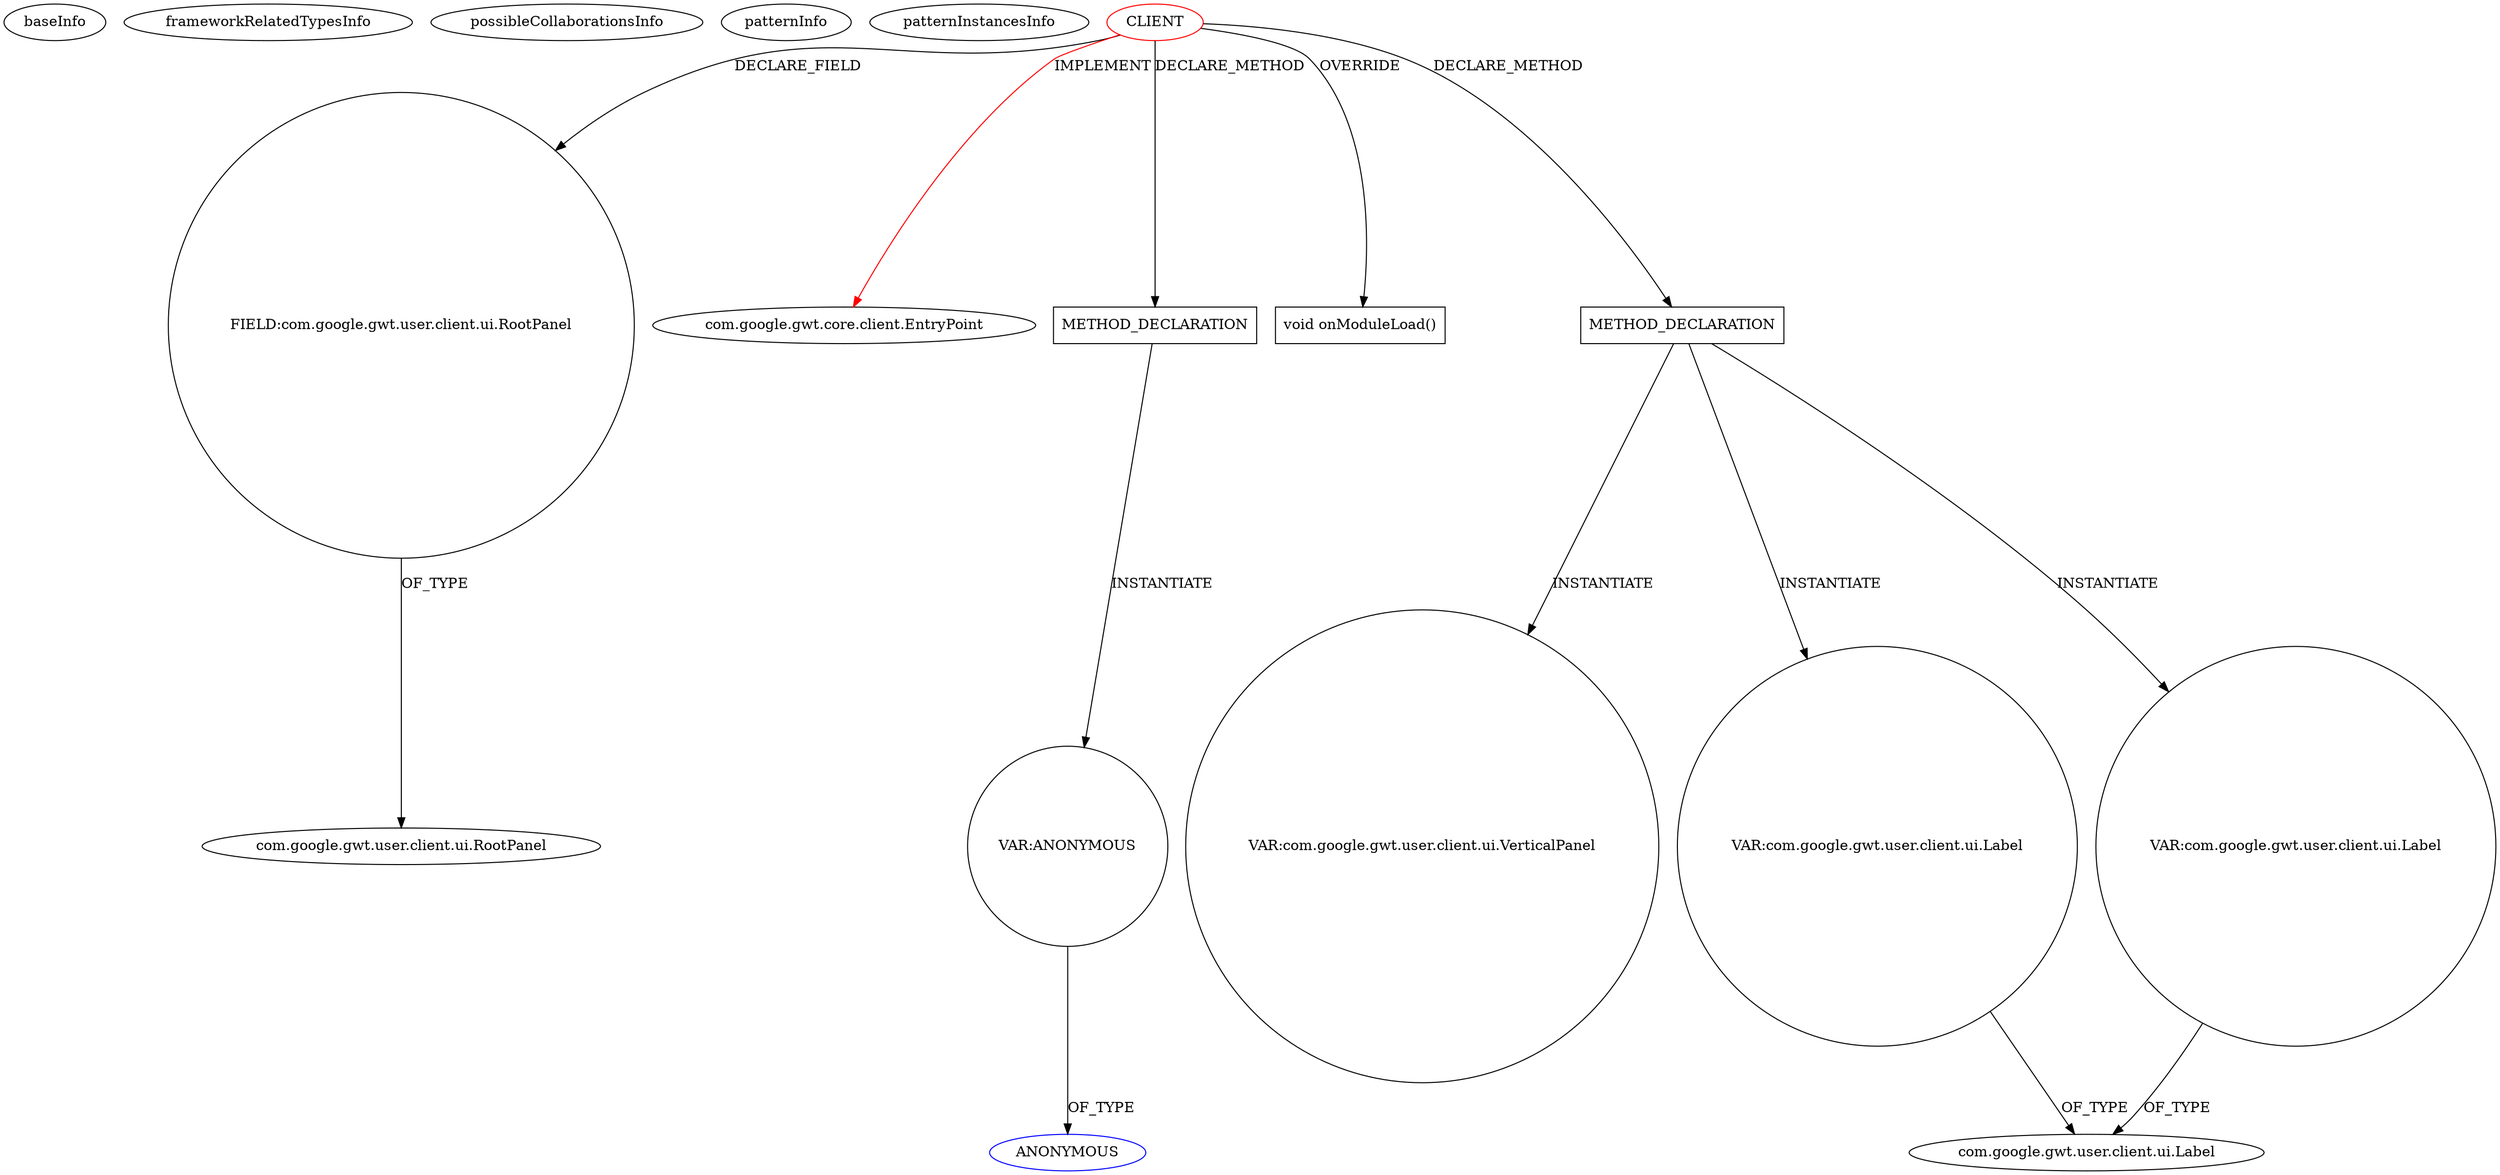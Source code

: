 digraph {
baseInfo[graphId=1936,category="pattern",isAnonymous=false,possibleRelation=false]
frameworkRelatedTypesInfo[0="com.google.gwt.core.client.EntryPoint"]
possibleCollaborationsInfo[]
patternInfo[frequency=2.0,patternRootClient=0]
patternInstancesInfo[0="DeannaSurma-Census~/DeannaSurma-Census/Census-master/src/com/cs4302/census/client/Census.java~Census~109",1="12010994-GLI-TP1~/12010994-GLI-TP1/GLI-TP1-master/src/main/java/fr/istic/m2gl/gli/client/gli.java~gli~1"]
12[label="FIELD:com.google.gwt.user.client.ui.RootPanel",vertexType="FIELD_DECLARATION",isFrameworkType=false,shape=circle]
13[label="com.google.gwt.user.client.ui.RootPanel",vertexType="FRAMEWORK_CLASS_TYPE",isFrameworkType=false]
0[label="CLIENT",vertexType="ROOT_CLIENT_CLASS_DECLARATION",isFrameworkType=false,color=red]
1[label="com.google.gwt.core.client.EntryPoint",vertexType="FRAMEWORK_INTERFACE_TYPE",isFrameworkType=false]
520[label="METHOD_DECLARATION",vertexType="CLIENT_METHOD_DECLARATION",isFrameworkType=false,shape=box]
20[label="void onModuleLoad()",vertexType="OVERRIDING_METHOD_DECLARATION",isFrameworkType=false,shape=box]
522[label="VAR:ANONYMOUS",vertexType="VARIABLE_EXPRESION",isFrameworkType=false,shape=circle]
523[label="ANONYMOUS",vertexType="REFERENCE_ANONYMOUS_DECLARATION",isFrameworkType=false,color=blue]
77[label="METHOD_DECLARATION",vertexType="CLIENT_METHOD_DECLARATION",isFrameworkType=false,shape=box]
328[label="VAR:com.google.gwt.user.client.ui.VerticalPanel",vertexType="VARIABLE_EXPRESION",isFrameworkType=false,shape=circle]
286[label="VAR:com.google.gwt.user.client.ui.Label",vertexType="VARIABLE_EXPRESION",isFrameworkType=false,shape=circle]
5[label="com.google.gwt.user.client.ui.Label",vertexType="FRAMEWORK_CLASS_TYPE",isFrameworkType=false]
322[label="VAR:com.google.gwt.user.client.ui.Label",vertexType="VARIABLE_EXPRESION",isFrameworkType=false,shape=circle]
0->12[label="DECLARE_FIELD"]
0->520[label="DECLARE_METHOD"]
286->5[label="OF_TYPE"]
0->1[label="IMPLEMENT",color=red]
77->286[label="INSTANTIATE"]
77->328[label="INSTANTIATE"]
322->5[label="OF_TYPE"]
77->322[label="INSTANTIATE"]
0->77[label="DECLARE_METHOD"]
12->13[label="OF_TYPE"]
520->522[label="INSTANTIATE"]
522->523[label="OF_TYPE"]
0->20[label="OVERRIDE"]
}
